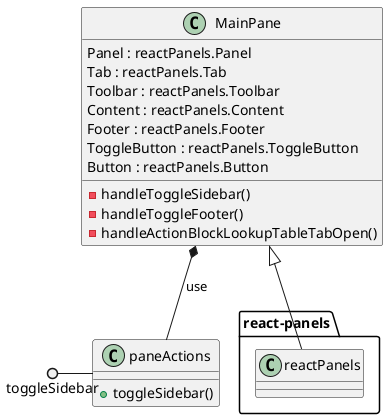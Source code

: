 @startuml
class MainPane {
-handleToggleSidebar()
-handleToggleFooter()
-handleActionBlockLookupTableTabOpen()
Panel : reactPanels.Panel
Tab : reactPanels.Tab
Toolbar : reactPanels.Toolbar
Content : reactPanels.Content
Footer : reactPanels.Footer
ToggleButton : reactPanels.ToggleButton
Button : reactPanels.Button
}

package react-panels {
MainPane <|-- reactPanels
}

class paneActions{
+toggleSidebar()
}
toggleSidebar()- paneActions
MainPane *-- paneActions : use

@enduml